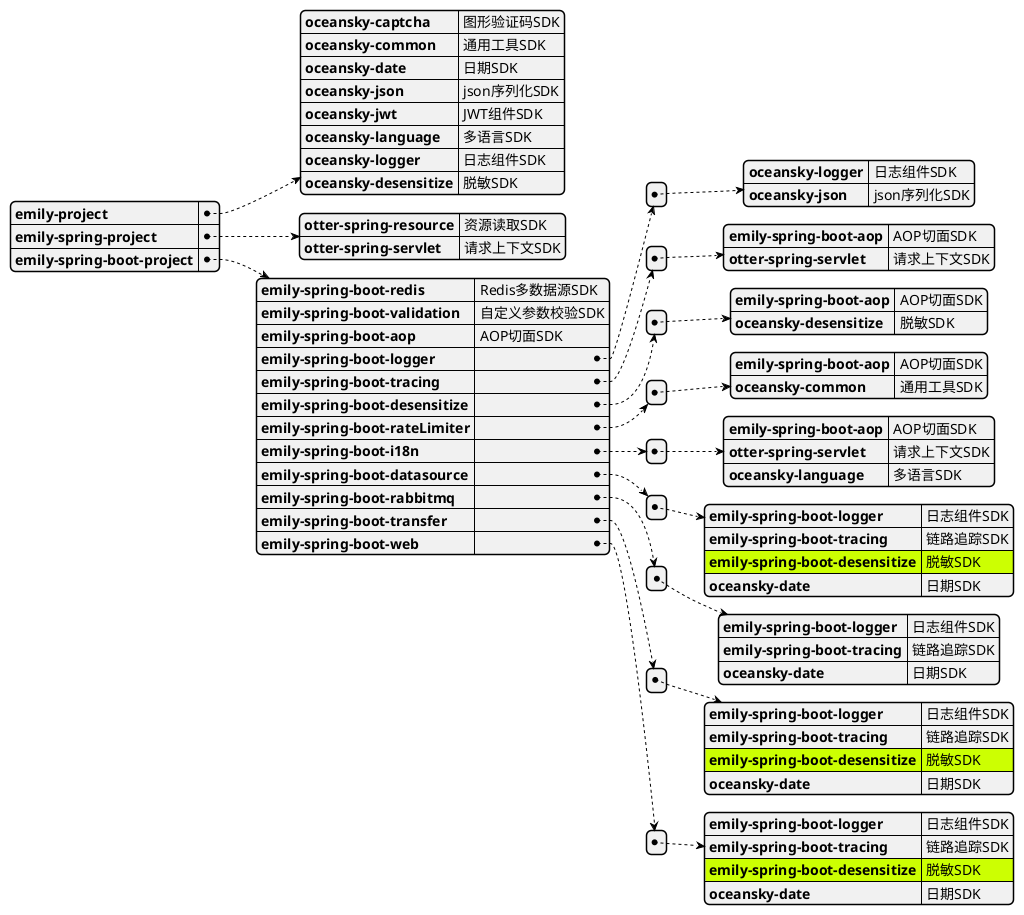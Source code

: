 @startjson
#highlight "emily-spring-boot-project" / "emily-spring-boot-datasource" / "0" /"emily-spring-boot-desensitize"
#highlight "emily-spring-boot-project" / "emily-spring-boot-transfer" / "0" /"emily-spring-boot-desensitize"
#highlight "emily-spring-boot-project" / "emily-spring-boot-web" / "0" /"emily-spring-boot-desensitize"
{
"emily-project":
  {
  "oceansky-captcha": "图形验证码SDK",
  "oceansky-common": "通用工具SDK",
  "oceansky-date": "日期SDK",
  "oceansky-json": "json序列化SDK",
  "oceansky-jwt": "JWT组件SDK",
  "oceansky-language": "多语言SDK",
  "oceansky-logger":"日志组件SDK",
  "oceansky-desensitize":"脱敏SDK"
  },
"emily-spring-project":
 {
 "otter-spring-resource": "资源读取SDK",
 "otter-spring-servlet":"请求上下文SDK"
 },
"emily-spring-boot-project":
  {
  "emily-spring-boot-redis": "Redis多数据源SDK",
  "emily-spring-boot-validation": "自定义参数校验SDK",
  "emily-spring-boot-aop": "AOP切面SDK",
  "emily-spring-boot-logger": [{
        "oceansky-logger":"日志组件SDK",
        "oceansky-json":"json序列化SDK"
  }],
  "emily-spring-boot-tracing": [{
        "emily-spring-boot-aop":"AOP切面SDK",
        "otter-spring-servlet":"请求上下文SDK"
  }],
  "emily-spring-boot-desensitize": [{
        "emily-spring-boot-aop":"AOP切面SDK",
        "oceansky-desensitize":"脱敏SDK"
  }],
  "emily-spring-boot-rateLimiter": [{
        "emily-spring-boot-aop":"AOP切面SDK",
        "oceansky-common":"通用工具SDK"
  }],
  "emily-spring-boot-i18n": [{
        "emily-spring-boot-aop":"AOP切面SDK",
        "otter-spring-servlet":"请求上下文SDK",
        "oceansky-language":"多语言SDK"
  }],
  "emily-spring-boot-datasource": [{
        "emily-spring-boot-logger":"日志组件SDK",
        "emily-spring-boot-tracing":"链路追踪SDK",
        "emily-spring-boot-desensitize":"脱敏SDK",
        "oceansky-date":"日期SDK"
  }],
  "emily-spring-boot-rabbitmq": [{
        "emily-spring-boot-logger":"日志组件SDK",
        "emily-spring-boot-tracing":"链路追踪SDK",
        "oceansky-date":"日期SDK"
  }],
  "emily-spring-boot-transfer": [{
          "emily-spring-boot-logger":"日志组件SDK",
          "emily-spring-boot-tracing":"链路追踪SDK",
          "emily-spring-boot-desensitize":"脱敏SDK",
          "oceansky-date":"日期SDK"
  }],
  "emily-spring-boot-web": [{
           "emily-spring-boot-logger":"日志组件SDK",
           "emily-spring-boot-tracing":"链路追踪SDK",
           "emily-spring-boot-desensitize":"脱敏SDK",
           "oceansky-date":"日期SDK"
  }]
  }
}
@endjson